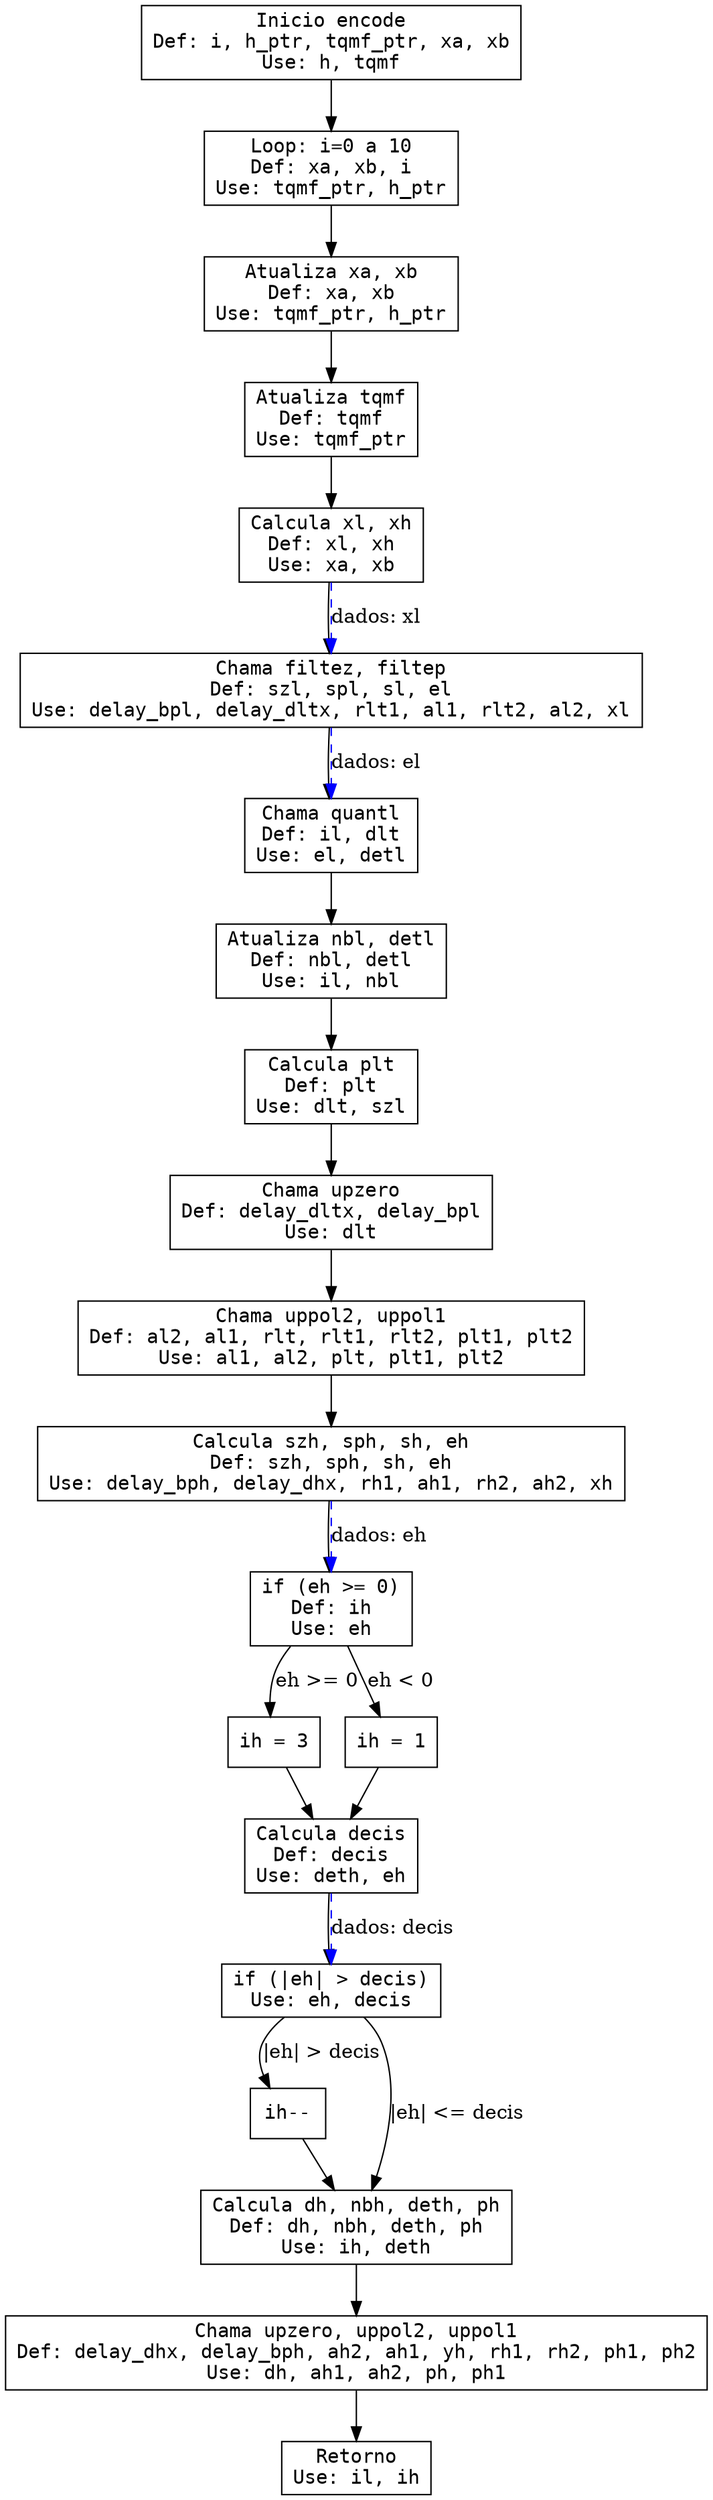 digraph encode_DCFG {
    rankdir=TB;
    node [shape=rectangle, fontname="Courier"];

    // Nos (blocos basicos) com definicoes e usos de variaveis
    1 [label="Inicio encode\nDef: i, h_ptr, tqmf_ptr, xa, xb\nUse: h, tqmf"];
    2 [label="Loop: i=0 a 10\nDef: xa, xb, i\nUse: tqmf_ptr, h_ptr"];
    3 [label="Atualiza xa, xb\nDef: xa, xb\nUse: tqmf_ptr, h_ptr"];
    4 [label="Atualiza tqmf\nDef: tqmf\nUse: tqmf_ptr"];
    5 [label="Calcula xl, xh\nDef: xl, xh\nUse: xa, xb"];
    6 [label="Chama filtez, filtep\nDef: szl, spl, sl, el\nUse: delay_bpl, delay_dltx, rlt1, al1, rlt2, al2, xl"];
    7 [label="Chama quantl\nDef: il, dlt\nUse: el, detl"];
    8 [label="Atualiza nbl, detl\nDef: nbl, detl\nUse: il, nbl"];
    9 [label="Calcula plt\nDef: plt\nUse: dlt, szl"];
    10 [label="Chama upzero\nDef: delay_dltx, delay_bpl\nUse: dlt"];
    11 [label="Chama uppol2, uppol1\nDef: al2, al1, rlt, rlt1, rlt2, plt1, plt2\nUse: al1, al2, plt, plt1, plt2"];
    12 [label="Calcula szh, sph, sh, eh\nDef: szh, sph, sh, eh\nUse: delay_bph, delay_dhx, rh1, ah1, rh2, ah2, xh"];
    13 [label="if (eh >= 0)\nDef: ih\nUse: eh"];
    14 [label="ih = 3"];
    15 [label="ih = 1"];
    16 [label="Calcula decis\nDef: decis\nUse: deth, eh"];
    17 [label="if (|eh| > decis)\nUse: eh, decis"];
    18 [label="ih--"];
    19 [label="Calcula dh, nbh, deth, ph\nDef: dh, nbh, deth, ph\nUse: ih, deth"];
    20 [label="Chama upzero, uppol2, uppol1\nDef: delay_dhx, delay_bph, ah2, ah1, yh, rh1, rh2, ph1, ph2\nUse: dh, ah1, ah2, ph, ph1"];
    21 [label="Retorno\nUse: il, ih"];

    // Arestas de controle
    1 -> 2;
    2 -> 3;
    3 -> 4;
    4 -> 5;
    5 -> 6;
    6 -> 7;
    7 -> 8;
    8 -> 9;
    9 -> 10;
    10 -> 11;
    11 -> 12;
    12 -> 13;
    13 -> 14 [label="eh >= 0"];
    13 -> 15 [label="eh < 0"];
    14 -> 16;
    15 -> 16;
    16 -> 17;
    17 -> 18 [label="|eh| > decis"];
    17 -> 19 [label="|eh| <= decis"];
    18 -> 19;
    19 -> 20;
    20 -> 21;

    // Arestas de dados (exemplo)
    5 -> 6 [label="dados: xl", style=dashed, color=blue];
    6 -> 7 [label="dados: el", style=dashed, color=blue];
    12 -> 13 [label="dados: eh", style=dashed, color=blue];
    16 -> 17 [label="dados: decis", style=dashed, color=blue];
}